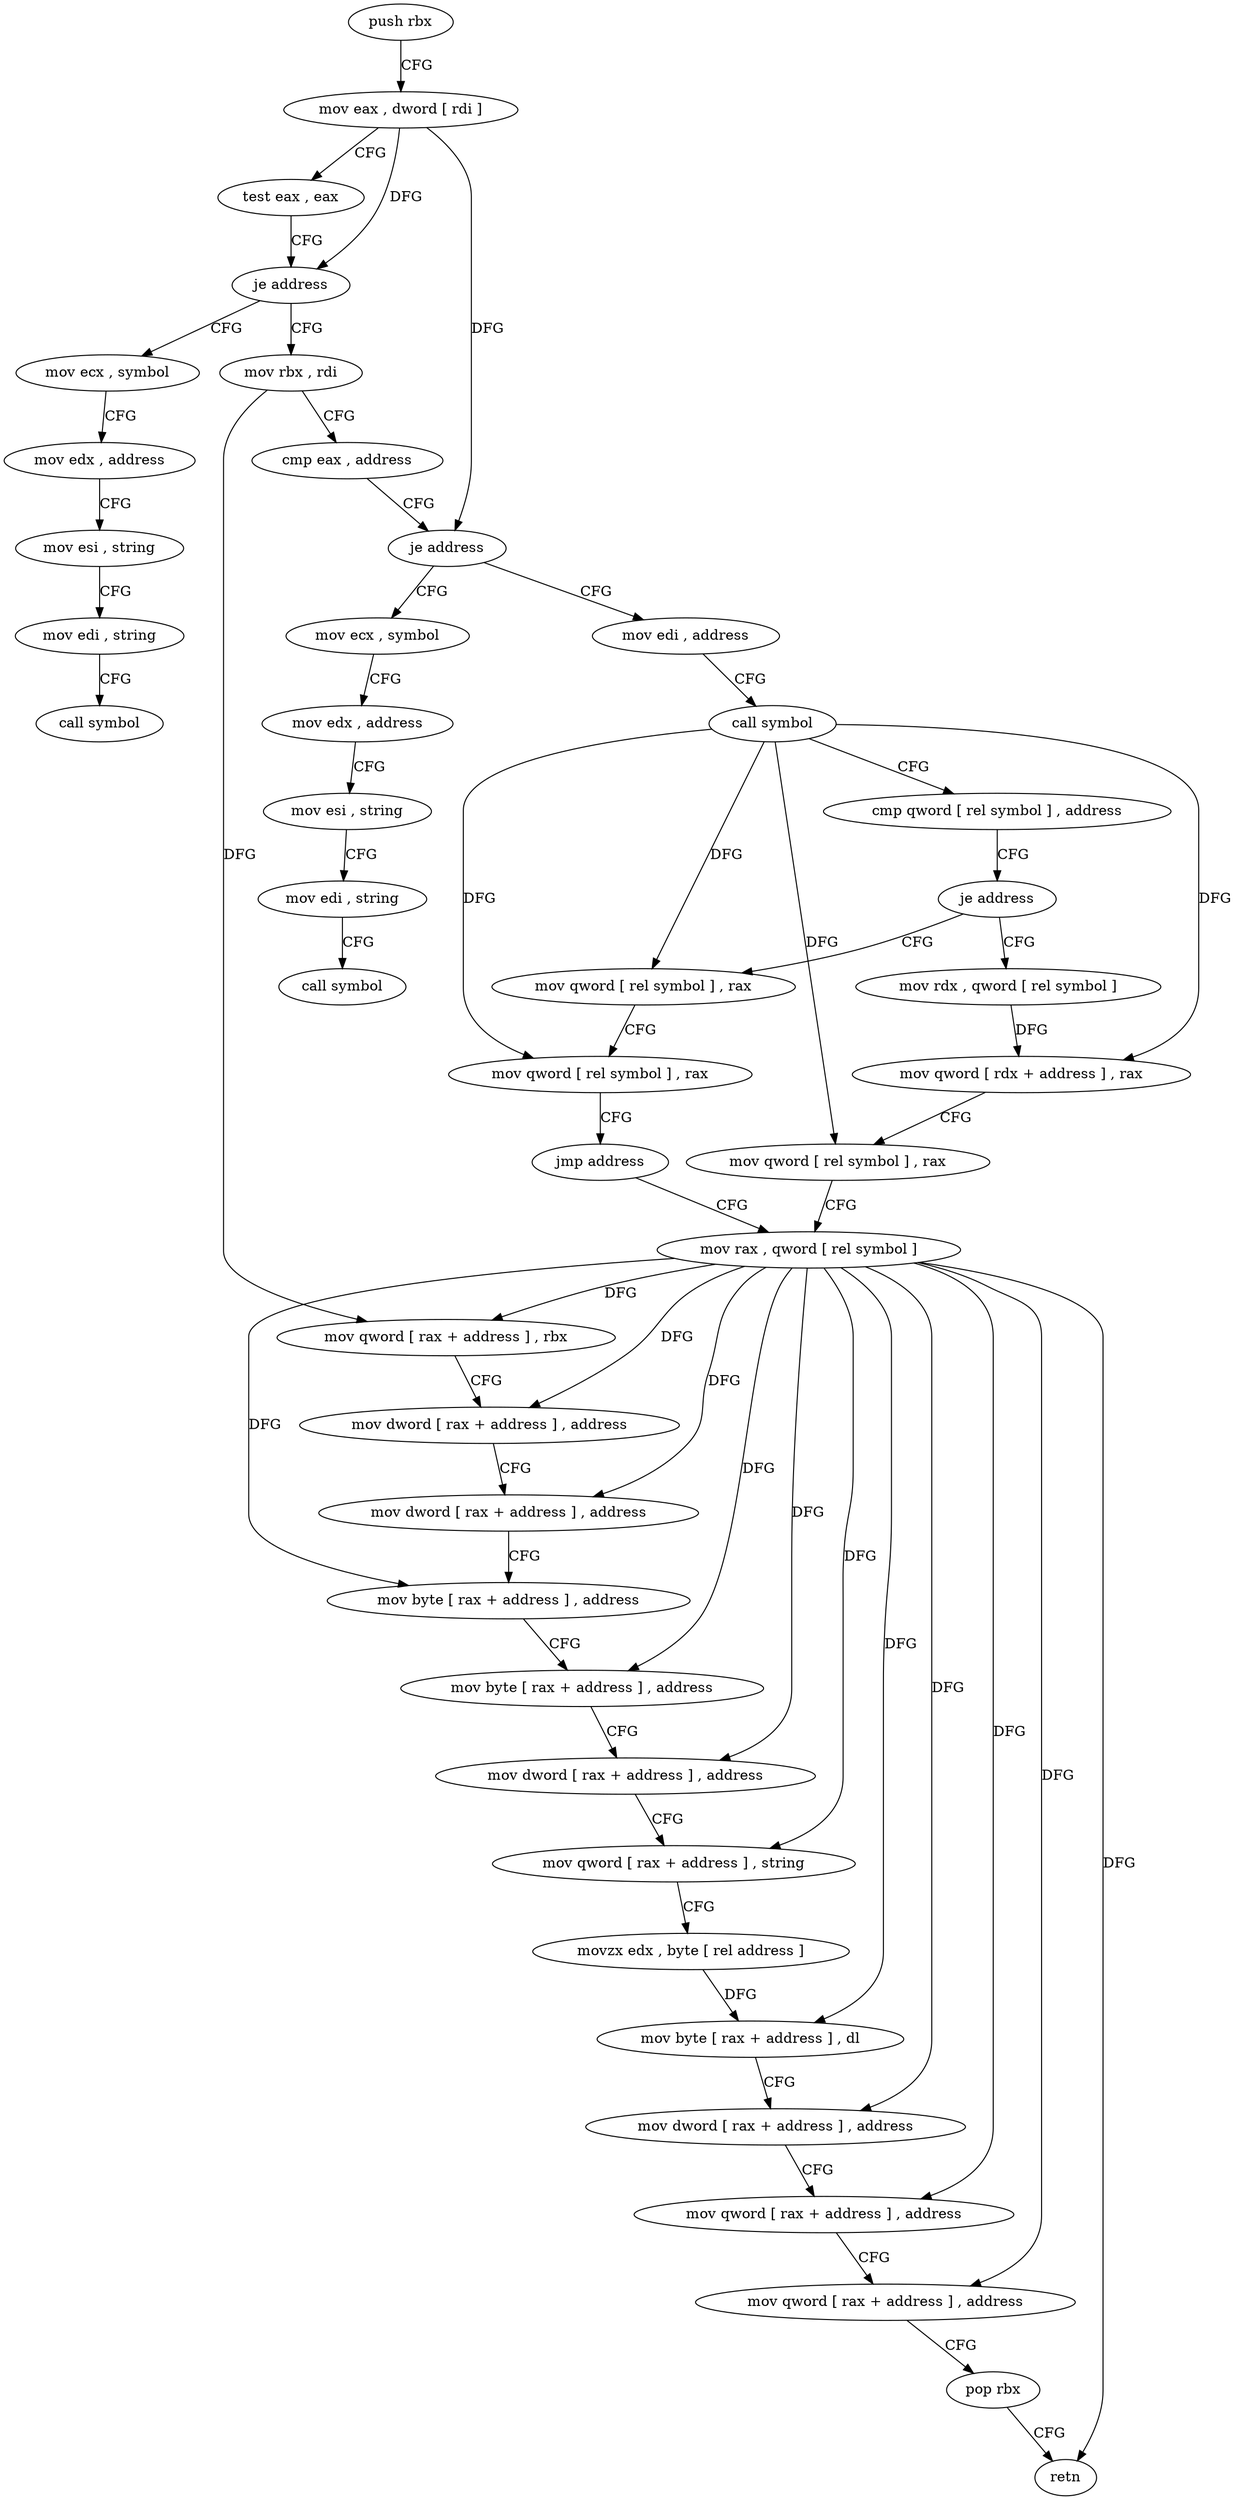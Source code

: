 digraph "func" {
"4222720" [label = "push rbx" ]
"4222721" [label = "mov eax , dword [ rdi ]" ]
"4222723" [label = "test eax , eax" ]
"4222725" [label = "je address" ]
"4222880" [label = "mov ecx , symbol" ]
"4222731" [label = "mov rbx , rdi" ]
"4222885" [label = "mov edx , address" ]
"4222890" [label = "mov esi , string" ]
"4222895" [label = "mov edi , string" ]
"4222900" [label = "call symbol" ]
"4222734" [label = "cmp eax , address" ]
"4222737" [label = "je address" ]
"4222905" [label = "mov ecx , symbol" ]
"4222743" [label = "mov edi , address" ]
"4222910" [label = "mov edx , address" ]
"4222915" [label = "mov esi , string" ]
"4222920" [label = "mov edi , string" ]
"4222925" [label = "call symbol" ]
"4222748" [label = "call symbol" ]
"4222753" [label = "cmp qword [ rel symbol ] , address" ]
"4222761" [label = "je address" ]
"4222930" [label = "mov qword [ rel symbol ] , rax" ]
"4222767" [label = "mov rdx , qword [ rel symbol ]" ]
"4222937" [label = "mov qword [ rel symbol ] , rax" ]
"4222944" [label = "jmp address" ]
"4222788" [label = "mov rax , qword [ rel symbol ]" ]
"4222774" [label = "mov qword [ rdx + address ] , rax" ]
"4222781" [label = "mov qword [ rel symbol ] , rax" ]
"4222795" [label = "mov qword [ rax + address ] , rbx" ]
"4222802" [label = "mov dword [ rax + address ] , address" ]
"4222809" [label = "mov dword [ rax + address ] , address" ]
"4222816" [label = "mov byte [ rax + address ] , address" ]
"4222820" [label = "mov byte [ rax + address ] , address" ]
"4222824" [label = "mov dword [ rax + address ] , address" ]
"4222831" [label = "mov qword [ rax + address ] , string" ]
"4222839" [label = "movzx edx , byte [ rel address ]" ]
"4222846" [label = "mov byte [ rax + address ] , dl" ]
"4222849" [label = "mov dword [ rax + address ] , address" ]
"4222856" [label = "mov qword [ rax + address ] , address" ]
"4222867" [label = "mov qword [ rax + address ] , address" ]
"4222878" [label = "pop rbx" ]
"4222879" [label = "retn" ]
"4222720" -> "4222721" [ label = "CFG" ]
"4222721" -> "4222723" [ label = "CFG" ]
"4222721" -> "4222725" [ label = "DFG" ]
"4222721" -> "4222737" [ label = "DFG" ]
"4222723" -> "4222725" [ label = "CFG" ]
"4222725" -> "4222880" [ label = "CFG" ]
"4222725" -> "4222731" [ label = "CFG" ]
"4222880" -> "4222885" [ label = "CFG" ]
"4222731" -> "4222734" [ label = "CFG" ]
"4222731" -> "4222795" [ label = "DFG" ]
"4222885" -> "4222890" [ label = "CFG" ]
"4222890" -> "4222895" [ label = "CFG" ]
"4222895" -> "4222900" [ label = "CFG" ]
"4222734" -> "4222737" [ label = "CFG" ]
"4222737" -> "4222905" [ label = "CFG" ]
"4222737" -> "4222743" [ label = "CFG" ]
"4222905" -> "4222910" [ label = "CFG" ]
"4222743" -> "4222748" [ label = "CFG" ]
"4222910" -> "4222915" [ label = "CFG" ]
"4222915" -> "4222920" [ label = "CFG" ]
"4222920" -> "4222925" [ label = "CFG" ]
"4222748" -> "4222753" [ label = "CFG" ]
"4222748" -> "4222930" [ label = "DFG" ]
"4222748" -> "4222937" [ label = "DFG" ]
"4222748" -> "4222774" [ label = "DFG" ]
"4222748" -> "4222781" [ label = "DFG" ]
"4222753" -> "4222761" [ label = "CFG" ]
"4222761" -> "4222930" [ label = "CFG" ]
"4222761" -> "4222767" [ label = "CFG" ]
"4222930" -> "4222937" [ label = "CFG" ]
"4222767" -> "4222774" [ label = "DFG" ]
"4222937" -> "4222944" [ label = "CFG" ]
"4222944" -> "4222788" [ label = "CFG" ]
"4222788" -> "4222795" [ label = "DFG" ]
"4222788" -> "4222802" [ label = "DFG" ]
"4222788" -> "4222809" [ label = "DFG" ]
"4222788" -> "4222816" [ label = "DFG" ]
"4222788" -> "4222820" [ label = "DFG" ]
"4222788" -> "4222824" [ label = "DFG" ]
"4222788" -> "4222831" [ label = "DFG" ]
"4222788" -> "4222846" [ label = "DFG" ]
"4222788" -> "4222849" [ label = "DFG" ]
"4222788" -> "4222856" [ label = "DFG" ]
"4222788" -> "4222867" [ label = "DFG" ]
"4222788" -> "4222879" [ label = "DFG" ]
"4222774" -> "4222781" [ label = "CFG" ]
"4222781" -> "4222788" [ label = "CFG" ]
"4222795" -> "4222802" [ label = "CFG" ]
"4222802" -> "4222809" [ label = "CFG" ]
"4222809" -> "4222816" [ label = "CFG" ]
"4222816" -> "4222820" [ label = "CFG" ]
"4222820" -> "4222824" [ label = "CFG" ]
"4222824" -> "4222831" [ label = "CFG" ]
"4222831" -> "4222839" [ label = "CFG" ]
"4222839" -> "4222846" [ label = "DFG" ]
"4222846" -> "4222849" [ label = "CFG" ]
"4222849" -> "4222856" [ label = "CFG" ]
"4222856" -> "4222867" [ label = "CFG" ]
"4222867" -> "4222878" [ label = "CFG" ]
"4222878" -> "4222879" [ label = "CFG" ]
}
